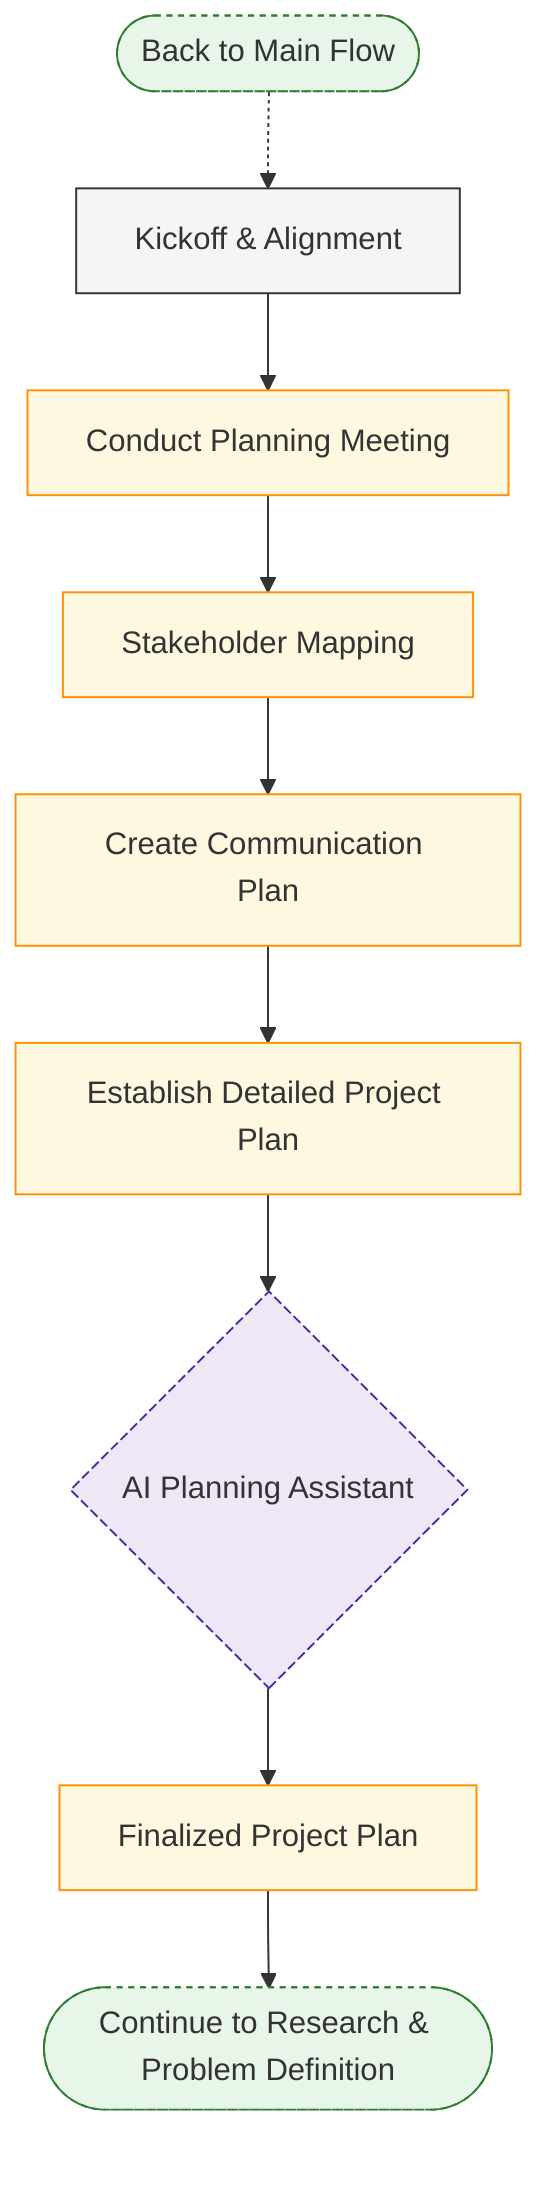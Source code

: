 flowchart TD
    %% Kickoff & Alignment Subtree
    
    %% Main node connecting back to main diagram
    mainFlow(["Back to Main Flow"]) -.-> kickoff[Kickoff & Alignment]
    
    %% Detailed steps within Kickoff phase (limited to ~5 nodes)
    kickoff --> planningMeeting[Conduct Planning Meeting]
    planningMeeting --> stakeholderMapping[Stakeholder Mapping]
    stakeholderMapping --> communicationPlan[Create Communication Plan]
    communicationPlan --> projectPlan[Establish Detailed Project Plan]
    
    %% AI Integration - Planning Assistant
    projectPlan --> aiPlanningAssistant{AI Planning Assistant}
    aiPlanningAssistant --> finalizedPlan[Finalized Project Plan]
    
    %% Return to main flow
    finalizedPlan --> nextPhase(["Continue to Research & Problem Definition"])
    
    %% Click interactions
    click mainFlow "../index.html" "Return to main workflow" _blank
    click nextPhase "../index.html" "Continue to next phase" _blank
    click aiPlanningAssistant "#" "AI Planning Assistant\n\nPurpose: Optimize project timelines through critical path analysis\n\nPrompt example: 'Given these project milestones and team resources, identify the critical path and suggest optimal resource allocation to reduce the timeline by 15% without increasing risk.'\n\nClick for more details" _self
    
    %% Detailed Styling and Classifications
    classDef phase fill:#f5f5f5,stroke:#333,stroke-width:1px;
    classDef subProcess fill:#fff8e1,stroke:#ff8f00,stroke-width:1px;
    classDef decision fill:#e1f5fe,stroke:#0277bd,stroke-width:1px;
    classDef aiDecision fill:#ede7f6,stroke:#4527a0,stroke-width:1px,stroke-dasharray: 5 2;
    classDef navigation fill:#e8f5e9,stroke:#2e7d32,stroke-width:1px,stroke-dasharray: 3 3;
    
    %% Apply styles to nodes
    class kickoff phase;
    class planningMeeting,stakeholderMapping,communicationPlan,projectPlan,finalizedPlan subProcess;
    class aiPlanningAssistant aiDecision;
    class mainFlow,nextPhase navigation;